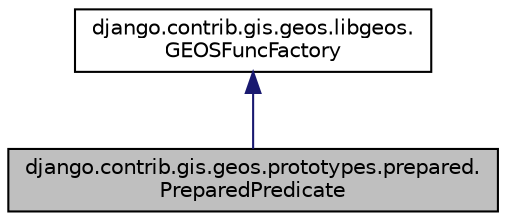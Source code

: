 digraph "django.contrib.gis.geos.prototypes.prepared.PreparedPredicate"
{
 // LATEX_PDF_SIZE
  edge [fontname="Helvetica",fontsize="10",labelfontname="Helvetica",labelfontsize="10"];
  node [fontname="Helvetica",fontsize="10",shape=record];
  Node1 [label="django.contrib.gis.geos.prototypes.prepared.\lPreparedPredicate",height=0.2,width=0.4,color="black", fillcolor="grey75", style="filled", fontcolor="black",tooltip=" "];
  Node2 -> Node1 [dir="back",color="midnightblue",fontsize="10",style="solid",fontname="Helvetica"];
  Node2 [label="django.contrib.gis.geos.libgeos.\lGEOSFuncFactory",height=0.2,width=0.4,color="black", fillcolor="white", style="filled",URL="$df/dc7/classdjango_1_1contrib_1_1gis_1_1geos_1_1libgeos_1_1_g_e_o_s_func_factory.html",tooltip=" "];
}
